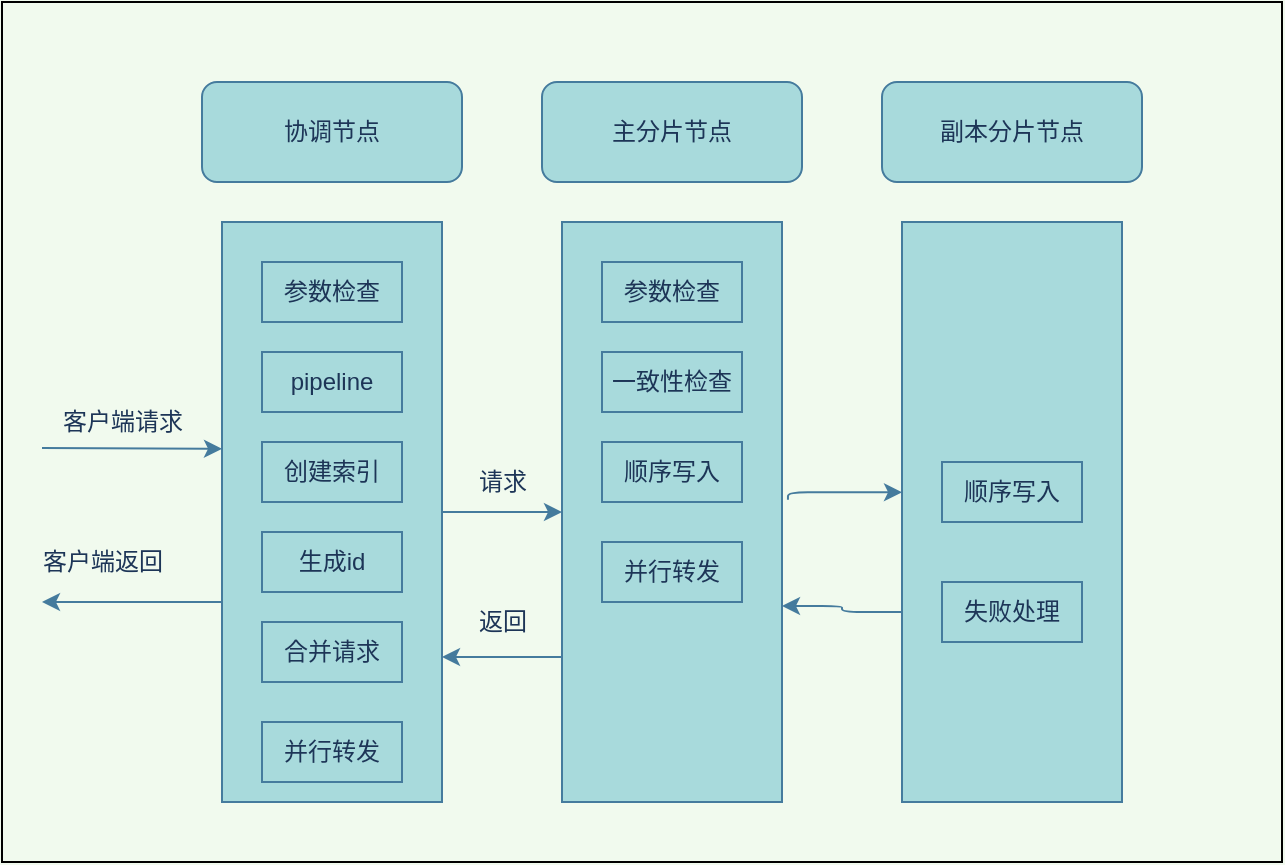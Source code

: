 <mxfile>
    <diagram id="s64abveWBK8Wz1fGKUJI" name="第 1 页">
        <mxGraphModel dx="814" dy="411" grid="1" gridSize="10" guides="1" tooltips="1" connect="1" arrows="1" fold="1" page="1" pageScale="1" pageWidth="827" pageHeight="1169" background="#F1FAEE" math="0" shadow="0">
            <root>
                <mxCell id="0"/>
                <mxCell id="1" parent="0"/>
                <mxCell id="2" value="协调节点" style="rounded=1;whiteSpace=wrap;html=1;fillColor=#A8DADC;strokeColor=#457B9D;fontColor=#1D3557;" parent="1" vertex="1">
                    <mxGeometry x="130" y="70" width="130" height="50" as="geometry"/>
                </mxCell>
                <mxCell id="3" value="主分片节点" style="rounded=1;whiteSpace=wrap;html=1;fillColor=#A8DADC;strokeColor=#457B9D;fontColor=#1D3557;" parent="1" vertex="1">
                    <mxGeometry x="300" y="70" width="130" height="50" as="geometry"/>
                </mxCell>
                <mxCell id="4" value="副本分片节点" style="rounded=1;whiteSpace=wrap;html=1;fillColor=#A8DADC;strokeColor=#457B9D;fontColor=#1D3557;" parent="1" vertex="1">
                    <mxGeometry x="470" y="70" width="130" height="50" as="geometry"/>
                </mxCell>
                <mxCell id="8" style="edgeStyle=orthogonalEdgeStyle;curved=0;rounded=1;sketch=0;orthogonalLoop=1;jettySize=auto;html=1;fontColor=#1D3557;strokeColor=#457B9D;fillColor=#A8DADC;" parent="1" source="5" edge="1">
                    <mxGeometry relative="1" as="geometry">
                        <mxPoint x="50" y="330" as="targetPoint"/>
                        <Array as="points">
                            <mxPoint x="130" y="330"/>
                            <mxPoint x="130" y="330"/>
                        </Array>
                    </mxGeometry>
                </mxCell>
                <mxCell id="16" style="edgeStyle=orthogonalEdgeStyle;curved=0;rounded=1;sketch=0;orthogonalLoop=1;jettySize=auto;html=1;fontColor=#1D3557;strokeColor=#457B9D;fillColor=#A8DADC;entryX=0;entryY=0.5;entryDx=0;entryDy=0;" parent="1" source="5" target="17" edge="1">
                    <mxGeometry relative="1" as="geometry">
                        <mxPoint x="280" y="285" as="targetPoint"/>
                    </mxGeometry>
                </mxCell>
                <mxCell id="5" value="" style="rounded=0;whiteSpace=wrap;html=1;sketch=0;fontColor=#1D3557;strokeColor=#457B9D;fillColor=#A8DADC;" parent="1" vertex="1">
                    <mxGeometry x="140" y="140" width="110" height="290" as="geometry"/>
                </mxCell>
                <mxCell id="6" value="" style="endArrow=classic;html=1;fontColor=#1D3557;strokeColor=#457B9D;fillColor=#A8DADC;entryX=0;entryY=0.391;entryDx=0;entryDy=0;entryPerimeter=0;" parent="1" target="5" edge="1">
                    <mxGeometry width="50" height="50" relative="1" as="geometry">
                        <mxPoint x="50" y="253" as="sourcePoint"/>
                        <mxPoint x="110" y="190" as="targetPoint"/>
                    </mxGeometry>
                </mxCell>
                <mxCell id="7" value="客户端请求" style="text;html=1;align=center;verticalAlign=middle;resizable=0;points=[];autosize=1;strokeColor=none;fontColor=#1D3557;" parent="1" vertex="1">
                    <mxGeometry x="50" y="230" width="80" height="20" as="geometry"/>
                </mxCell>
                <mxCell id="9" value="客户端返回" style="text;html=1;align=center;verticalAlign=middle;resizable=0;points=[];autosize=1;strokeColor=none;fontColor=#1D3557;" parent="1" vertex="1">
                    <mxGeometry x="40" y="300" width="80" height="20" as="geometry"/>
                </mxCell>
                <mxCell id="10" value="参数检查" style="rounded=0;whiteSpace=wrap;html=1;sketch=0;fontColor=#1D3557;strokeColor=#457B9D;fillColor=#A8DADC;" parent="1" vertex="1">
                    <mxGeometry x="160" y="160" width="70" height="30" as="geometry"/>
                </mxCell>
                <mxCell id="11" value="pipeline" style="rounded=0;whiteSpace=wrap;html=1;sketch=0;fontColor=#1D3557;strokeColor=#457B9D;fillColor=#A8DADC;" parent="1" vertex="1">
                    <mxGeometry x="160" y="205" width="70" height="30" as="geometry"/>
                </mxCell>
                <mxCell id="12" value="创建索引" style="rounded=0;whiteSpace=wrap;html=1;sketch=0;fontColor=#1D3557;strokeColor=#457B9D;fillColor=#A8DADC;" parent="1" vertex="1">
                    <mxGeometry x="160" y="250" width="70" height="30" as="geometry"/>
                </mxCell>
                <mxCell id="13" value="生成id" style="rounded=0;whiteSpace=wrap;html=1;sketch=0;fontColor=#1D3557;strokeColor=#457B9D;fillColor=#A8DADC;" parent="1" vertex="1">
                    <mxGeometry x="160" y="295" width="70" height="30" as="geometry"/>
                </mxCell>
                <mxCell id="14" value="合并请求" style="rounded=0;whiteSpace=wrap;html=1;sketch=0;fontColor=#1D3557;strokeColor=#457B9D;fillColor=#A8DADC;" parent="1" vertex="1">
                    <mxGeometry x="160" y="340" width="70" height="30" as="geometry"/>
                </mxCell>
                <mxCell id="15" value="并行转发" style="rounded=0;whiteSpace=wrap;html=1;sketch=0;fontColor=#1D3557;strokeColor=#457B9D;fillColor=#A8DADC;" parent="1" vertex="1">
                    <mxGeometry x="160" y="390" width="70" height="30" as="geometry"/>
                </mxCell>
                <mxCell id="23" style="edgeStyle=orthogonalEdgeStyle;curved=0;rounded=1;sketch=0;orthogonalLoop=1;jettySize=auto;html=1;entryX=1;entryY=0.75;entryDx=0;entryDy=0;fontColor=#1D3557;strokeColor=#457B9D;fillColor=#A8DADC;" parent="1" source="17" target="5" edge="1">
                    <mxGeometry relative="1" as="geometry">
                        <Array as="points">
                            <mxPoint x="280" y="358"/>
                        </Array>
                    </mxGeometry>
                </mxCell>
                <mxCell id="17" value="" style="rounded=0;whiteSpace=wrap;html=1;sketch=0;fontColor=#1D3557;strokeColor=#457B9D;fillColor=#A8DADC;" parent="1" vertex="1">
                    <mxGeometry x="310" y="140" width="110" height="290" as="geometry"/>
                </mxCell>
                <mxCell id="18" value="参数检查" style="rounded=0;whiteSpace=wrap;html=1;sketch=0;fontColor=#1D3557;strokeColor=#457B9D;fillColor=#A8DADC;" parent="1" vertex="1">
                    <mxGeometry x="330" y="160" width="70" height="30" as="geometry"/>
                </mxCell>
                <mxCell id="21" value="顺序写入" style="rounded=0;whiteSpace=wrap;html=1;sketch=0;fontColor=#1D3557;strokeColor=#457B9D;fillColor=#A8DADC;" parent="1" vertex="1">
                    <mxGeometry x="330" y="250" width="70" height="30" as="geometry"/>
                </mxCell>
                <mxCell id="28" style="edgeStyle=orthogonalEdgeStyle;curved=0;rounded=1;sketch=0;orthogonalLoop=1;jettySize=auto;html=1;entryX=0;entryY=0.466;entryDx=0;entryDy=0;entryPerimeter=0;fontColor=#1D3557;strokeColor=#457B9D;fillColor=#A8DADC;exitX=1.027;exitY=0.479;exitDx=0;exitDy=0;exitPerimeter=0;" parent="1" source="17" target="26" edge="1">
                    <mxGeometry relative="1" as="geometry">
                        <Array as="points">
                            <mxPoint x="423" y="275"/>
                        </Array>
                    </mxGeometry>
                </mxCell>
                <mxCell id="22" value="并行转发" style="rounded=0;whiteSpace=wrap;html=1;sketch=0;fontColor=#1D3557;strokeColor=#457B9D;fillColor=#A8DADC;" parent="1" vertex="1">
                    <mxGeometry x="330" y="300" width="70" height="30" as="geometry"/>
                </mxCell>
                <mxCell id="24" value="请求" style="text;html=1;align=center;verticalAlign=middle;resizable=0;points=[];autosize=1;strokeColor=none;fontColor=#1D3557;" parent="1" vertex="1">
                    <mxGeometry x="260" y="260" width="40" height="20" as="geometry"/>
                </mxCell>
                <mxCell id="25" value="返回" style="text;html=1;align=center;verticalAlign=middle;resizable=0;points=[];autosize=1;strokeColor=none;fontColor=#1D3557;" parent="1" vertex="1">
                    <mxGeometry x="260" y="330" width="40" height="20" as="geometry"/>
                </mxCell>
                <mxCell id="31" style="edgeStyle=orthogonalEdgeStyle;curved=0;rounded=1;sketch=0;orthogonalLoop=1;jettySize=auto;html=1;fontColor=#1D3557;strokeColor=#457B9D;fillColor=#A8DADC;entryX=1;entryY=0.662;entryDx=0;entryDy=0;entryPerimeter=0;" parent="1" source="30" target="17" edge="1">
                    <mxGeometry relative="1" as="geometry">
                        <mxPoint x="425" y="332" as="targetPoint"/>
                        <Array as="points">
                            <mxPoint x="450" y="335"/>
                            <mxPoint x="450" y="332"/>
                        </Array>
                    </mxGeometry>
                </mxCell>
                <mxCell id="26" value="" style="rounded=0;whiteSpace=wrap;html=1;sketch=0;fontColor=#1D3557;strokeColor=#457B9D;fillColor=#A8DADC;" parent="1" vertex="1">
                    <mxGeometry x="480" y="140" width="110" height="290" as="geometry"/>
                </mxCell>
                <mxCell id="27" value="顺序写入" style="rounded=0;whiteSpace=wrap;html=1;sketch=0;fontColor=#1D3557;strokeColor=#457B9D;fillColor=#A8DADC;" parent="1" vertex="1">
                    <mxGeometry x="500" y="260" width="70" height="30" as="geometry"/>
                </mxCell>
                <mxCell id="30" value="失败处理" style="rounded=0;whiteSpace=wrap;html=1;sketch=0;fontColor=#1D3557;strokeColor=#457B9D;fillColor=#A8DADC;" parent="1" vertex="1">
                    <mxGeometry x="500" y="320" width="70" height="30" as="geometry"/>
                </mxCell>
                <mxCell id="32" value="一致性检查" style="rounded=0;whiteSpace=wrap;html=1;sketch=0;fontColor=#1D3557;strokeColor=#457B9D;fillColor=#A8DADC;" parent="1" vertex="1">
                    <mxGeometry x="330" y="205" width="70" height="30" as="geometry"/>
                </mxCell>
                <mxCell id="33" value="" style="rounded=0;whiteSpace=wrap;html=1;fillColor=none;" vertex="1" parent="1">
                    <mxGeometry x="30" y="30" width="640" height="430" as="geometry"/>
                </mxCell>
            </root>
        </mxGraphModel>
    </diagram>
</mxfile>